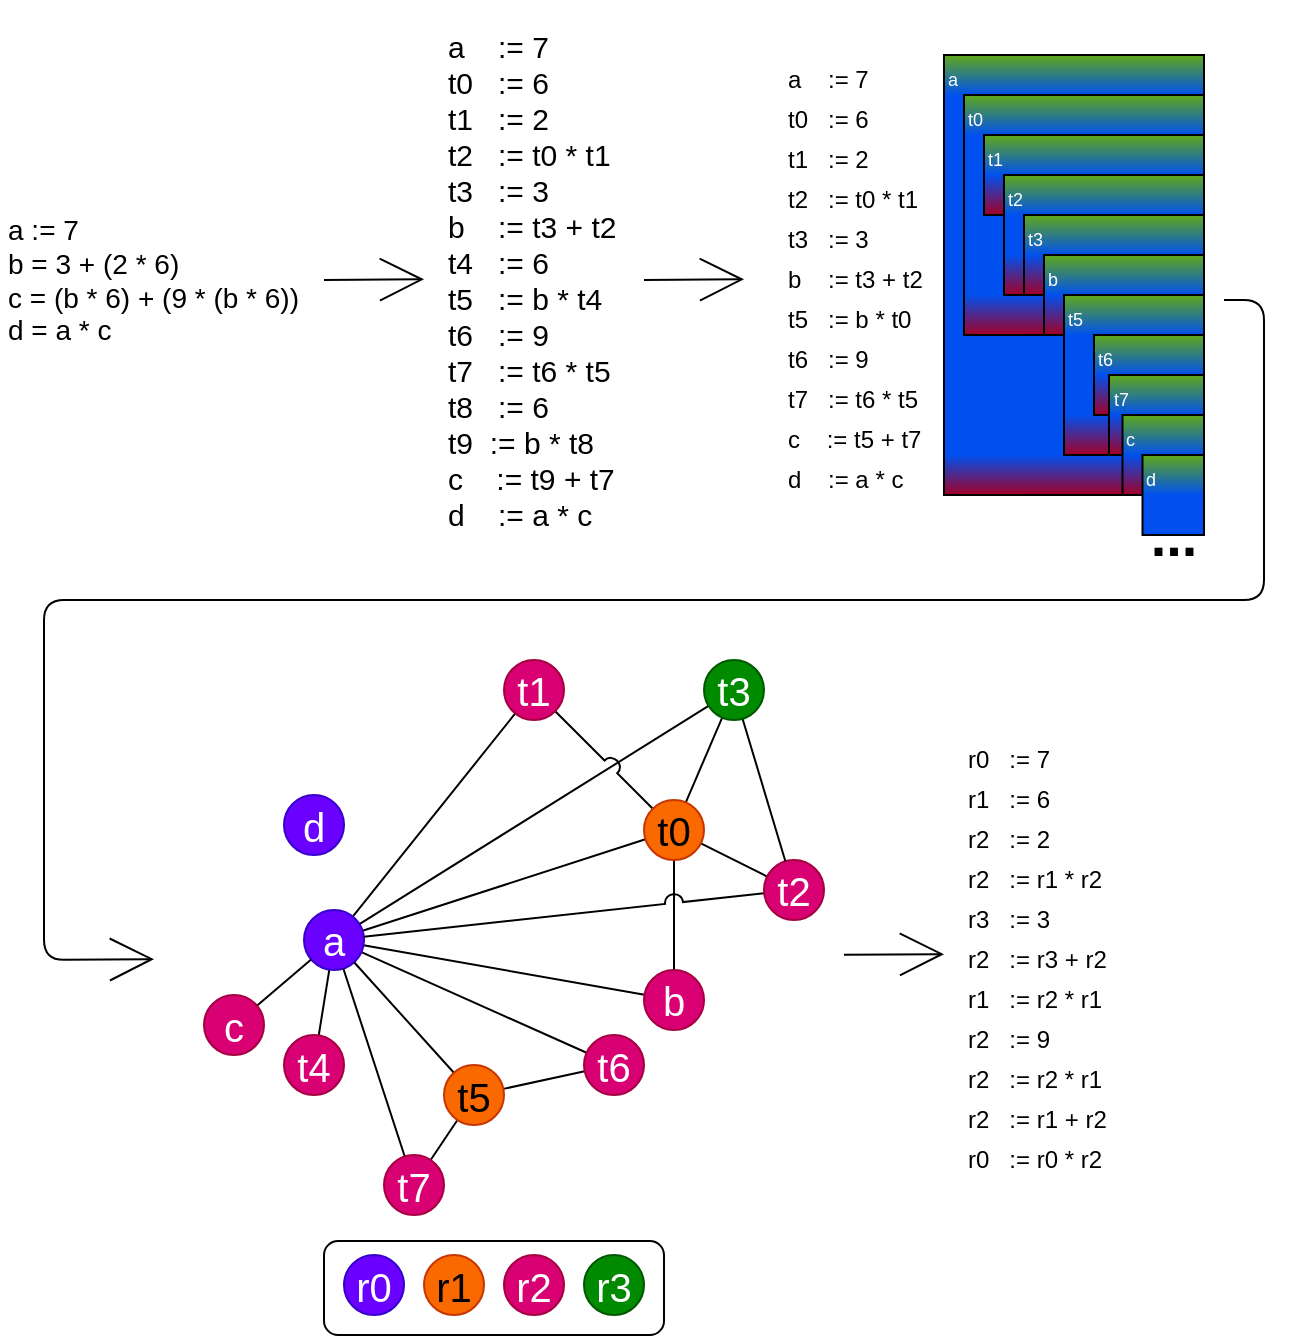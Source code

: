 <mxfile version="13.9.9" type="device"><diagram id="jA36XbMxR3H43F8sUAgM" name="Page-1"><mxGraphModel dx="1936" dy="2066" grid="1" gridSize="10" guides="1" tooltips="1" connect="1" arrows="1" fold="1" page="1" pageScale="1" pageWidth="850" pageHeight="1100" math="0" shadow="0"><root><mxCell id="0"/><mxCell id="1" parent="0"/><mxCell id="167" style="edgeStyle=none;jumpStyle=arc;jumpSize=9;html=1;exitX=1;exitY=0.5;exitDx=0;exitDy=0;fontSize=15;endArrow=open;endFill=0;endSize=20;" parent="1" source="3" edge="1"><mxGeometry relative="1" as="geometry"><mxPoint x="200" y="99.667" as="targetPoint"/></mxGeometry></mxCell><mxCell id="3" value="a := 7&lt;br style=&quot;font-size: 14px;&quot;&gt;b = 3 + (2 * 6)&lt;br style=&quot;font-size: 14px;&quot;&gt;c = (b * 6) + (9 * (b * 6))&amp;nbsp;&lt;br style=&quot;font-size: 14px;&quot;&gt;d = a * c" style="text;html=1;strokeColor=none;fillColor=none;align=left;verticalAlign=middle;whiteSpace=wrap;rounded=0;fontSize=14;" parent="1" vertex="1"><mxGeometry x="-10" y="80" width="160" height="40" as="geometry"/></mxCell><mxCell id="166" style="edgeStyle=none;jumpStyle=arc;jumpSize=9;html=1;exitX=1;exitY=0.5;exitDx=0;exitDy=0;fontSize=15;endArrow=open;endFill=0;endSize=20;" parent="1" source="4" edge="1"><mxGeometry relative="1" as="geometry"><mxPoint x="360" y="99.667" as="targetPoint"/></mxGeometry></mxCell><mxCell id="4" value="a&amp;nbsp; &amp;nbsp; := 7&lt;br style=&quot;font-size: 15px;&quot;&gt;t0&amp;nbsp; &amp;nbsp;:= 6&lt;br style=&quot;font-size: 15px;&quot;&gt;t1&amp;nbsp; &amp;nbsp;:= 2&lt;br style=&quot;font-size: 15px;&quot;&gt;t2&amp;nbsp; &amp;nbsp;:= t0 * t1&lt;br style=&quot;font-size: 15px;&quot;&gt;t3&amp;nbsp; &amp;nbsp;:= 3&lt;br style=&quot;font-size: 15px;&quot;&gt;b&amp;nbsp; &amp;nbsp; := t3 + t2&lt;br style=&quot;font-size: 15px;&quot;&gt;t4&amp;nbsp; &amp;nbsp;:= 6&lt;br style=&quot;font-size: 15px;&quot;&gt;t5&amp;nbsp; &amp;nbsp;:= b * t4&lt;br style=&quot;font-size: 15px;&quot;&gt;t6&amp;nbsp; &amp;nbsp;:= 9&lt;br style=&quot;font-size: 15px;&quot;&gt;t7&amp;nbsp; &amp;nbsp;:= t6 * t5&lt;br style=&quot;font-size: 15px;&quot;&gt;t8&amp;nbsp; &amp;nbsp;:= 6&lt;br style=&quot;font-size: 15px;&quot;&gt;t9&amp;nbsp; := b * t8&lt;br style=&quot;font-size: 15px;&quot;&gt;c&amp;nbsp; &amp;nbsp; := t9 + t7&lt;br style=&quot;font-size: 15px;&quot;&gt;d&amp;nbsp; &amp;nbsp; := a * c" style="text;html=1;strokeColor=none;fillColor=none;align=left;verticalAlign=middle;whiteSpace=wrap;rounded=0;fontSize=15;" parent="1" vertex="1"><mxGeometry x="210" y="-40" width="100" height="280" as="geometry"/></mxCell><mxCell id="20" value="" style="rounded=0;whiteSpace=wrap;html=1;verticalAlign=top;fontSize=9;align=left;fillColor=#60a917;fontColor=#ffffff;strokeColor=none;gradientColor=#0050EF;" parent="1" vertex="1"><mxGeometry x="460" y="-12.5" width="130" height="20" as="geometry"/></mxCell><mxCell id="31" value="..." style="text;html=1;strokeColor=none;fillColor=none;align=center;verticalAlign=bottom;whiteSpace=wrap;rounded=0;fontSize=28;fontStyle=1" parent="1" vertex="1"><mxGeometry x="545" y="217.5" width="60" height="30" as="geometry"/></mxCell><mxCell id="41" style="edgeStyle=none;html=1;fontSize=20;endArrow=none;endFill=0;jumpStyle=arc;jumpSize=9;" parent="1" source="32" target="33" edge="1"><mxGeometry relative="1" as="geometry"/></mxCell><mxCell id="42" style="edgeStyle=none;html=1;fontSize=20;endArrow=none;endFill=0;jumpStyle=arc;jumpSize=9;" parent="1" source="32" target="34" edge="1"><mxGeometry relative="1" as="geometry"/></mxCell><mxCell id="43" style="edgeStyle=none;html=1;fontSize=20;endArrow=none;endFill=0;jumpStyle=arc;jumpSize=9;" parent="1" source="32" target="36" edge="1"><mxGeometry relative="1" as="geometry"/></mxCell><mxCell id="47" style="edgeStyle=none;html=1;fontSize=20;endArrow=none;endFill=0;jumpStyle=arc;jumpSize=9;" parent="1" source="32" target="37" edge="1"><mxGeometry relative="1" as="geometry"/></mxCell><mxCell id="48" style="edgeStyle=none;html=1;fontSize=20;endArrow=none;endFill=0;jumpStyle=arc;jumpSize=9;" parent="1" source="32" target="44" edge="1"><mxGeometry relative="1" as="geometry"/></mxCell><mxCell id="49" style="edgeStyle=none;html=1;fontSize=20;endArrow=none;endFill=0;jumpStyle=arc;jumpSize=9;" parent="1" source="32" target="40" edge="1"><mxGeometry relative="1" as="geometry"/></mxCell><mxCell id="32" value="a" style="ellipse;whiteSpace=wrap;html=1;aspect=fixed;fontSize=20;fillColor=#6a00ff;fontColor=#ffffff;strokeColor=#3700CC;" parent="1" vertex="1"><mxGeometry x="140" y="415" width="30" height="30" as="geometry"/></mxCell><mxCell id="133" style="edgeStyle=none;html=1;fontSize=15;endArrow=none;endFill=0;jumpStyle=arc;jumpSize=9;" parent="1" source="33" target="34" edge="1"><mxGeometry relative="1" as="geometry"/></mxCell><mxCell id="134" style="edgeStyle=none;html=1;fontSize=15;endArrow=none;endFill=0;jumpStyle=arc;jumpSize=9;" parent="1" source="33" target="35" edge="1"><mxGeometry relative="1" as="geometry"/></mxCell><mxCell id="135" style="edgeStyle=none;html=1;fontSize=15;endArrow=none;endFill=0;jumpStyle=arc;jumpSize=9;" parent="1" source="33" target="36" edge="1"><mxGeometry relative="1" as="geometry"/></mxCell><mxCell id="137" style="edgeStyle=none;jumpStyle=arc;jumpSize=9;html=1;fontSize=15;endArrow=none;endFill=0;" parent="1" source="33" target="44" edge="1"><mxGeometry relative="1" as="geometry"/></mxCell><mxCell id="33" value="t0" style="ellipse;whiteSpace=wrap;html=1;aspect=fixed;fontSize=20;fillColor=#fa6800;fontColor=#000000;strokeColor=#C73500;" parent="1" vertex="1"><mxGeometry x="310" y="360" width="30" height="30" as="geometry"/></mxCell><mxCell id="34" value="t1" style="ellipse;whiteSpace=wrap;html=1;aspect=fixed;fontSize=20;fillColor=#d80073;fontColor=#ffffff;strokeColor=#A50040;" parent="1" vertex="1"><mxGeometry x="240" y="290" width="30" height="30" as="geometry"/></mxCell><mxCell id="50" style="edgeStyle=none;html=1;fontSize=20;endArrow=none;endFill=0;jumpStyle=arc;jumpSize=9;" parent="1" source="35" target="32" edge="1"><mxGeometry relative="1" as="geometry"/></mxCell><mxCell id="35" value="t2" style="ellipse;whiteSpace=wrap;html=1;aspect=fixed;fontSize=20;fillColor=#d80073;fontColor=#ffffff;strokeColor=#A50040;" parent="1" vertex="1"><mxGeometry x="370" y="390" width="30" height="30" as="geometry"/></mxCell><mxCell id="136" style="edgeStyle=none;jumpStyle=arc;jumpSize=9;html=1;fontSize=15;endArrow=none;endFill=0;" parent="1" source="36" target="35" edge="1"><mxGeometry relative="1" as="geometry"/></mxCell><mxCell id="36" value="t3" style="ellipse;whiteSpace=wrap;html=1;aspect=fixed;fontSize=20;fillColor=#008a00;fontColor=#ffffff;strokeColor=#005700;" parent="1" vertex="1"><mxGeometry x="340" y="290" width="30" height="30" as="geometry"/></mxCell><mxCell id="37" value="t4" style="ellipse;whiteSpace=wrap;html=1;aspect=fixed;fontSize=20;fillColor=#d80073;fontColor=#ffffff;strokeColor=#A50040;" parent="1" vertex="1"><mxGeometry x="130" y="477.5" width="30" height="30" as="geometry"/></mxCell><mxCell id="52" style="edgeStyle=none;html=1;fontSize=20;endArrow=none;endFill=0;jumpStyle=arc;jumpSize=9;" parent="1" source="38" target="32" edge="1"><mxGeometry relative="1" as="geometry"/></mxCell><mxCell id="138" style="edgeStyle=none;jumpStyle=arc;jumpSize=9;html=1;fontSize=15;endArrow=none;endFill=0;" parent="1" source="38" target="40" edge="1"><mxGeometry relative="1" as="geometry"/></mxCell><mxCell id="139" style="edgeStyle=none;jumpStyle=arc;jumpSize=9;html=1;fontSize=15;endArrow=none;endFill=0;" parent="1" source="38" target="39" edge="1"><mxGeometry relative="1" as="geometry"/></mxCell><mxCell id="38" value="t5" style="ellipse;whiteSpace=wrap;html=1;aspect=fixed;fontSize=20;fillColor=#fa6800;fontColor=#000000;strokeColor=#C73500;" parent="1" vertex="1"><mxGeometry x="210" y="492.5" width="30" height="30" as="geometry"/></mxCell><mxCell id="51" style="edgeStyle=none;html=1;fontSize=20;endArrow=none;endFill=0;jumpStyle=arc;jumpSize=9;" parent="1" source="39" target="32" edge="1"><mxGeometry relative="1" as="geometry"/></mxCell><mxCell id="39" value="t7" style="ellipse;whiteSpace=wrap;html=1;aspect=fixed;fontSize=20;fillColor=#d80073;fontColor=#ffffff;strokeColor=#A50040;" parent="1" vertex="1"><mxGeometry x="180" y="537.5" width="30" height="30" as="geometry"/></mxCell><mxCell id="40" value="t6" style="ellipse;whiteSpace=wrap;html=1;aspect=fixed;fontSize=20;fillColor=#d80073;fontColor=#ffffff;strokeColor=#A50040;" parent="1" vertex="1"><mxGeometry x="280" y="477.5" width="30" height="30" as="geometry"/></mxCell><mxCell id="44" value="b" style="ellipse;whiteSpace=wrap;html=1;aspect=fixed;fontSize=20;fillColor=#d80073;fontColor=#ffffff;strokeColor=#A50040;" parent="1" vertex="1"><mxGeometry x="310" y="445" width="30" height="30" as="geometry"/></mxCell><mxCell id="55" style="edgeStyle=none;html=1;fontSize=20;endArrow=none;endFill=0;jumpStyle=arc;jumpSize=9;" parent="1" source="45" target="32" edge="1"><mxGeometry relative="1" as="geometry"/></mxCell><mxCell id="45" value="c" style="ellipse;whiteSpace=wrap;html=1;aspect=fixed;fontSize=20;fillColor=#d80073;fontColor=#ffffff;strokeColor=#A50040;" parent="1" vertex="1"><mxGeometry x="90" y="457.5" width="30" height="30" as="geometry"/></mxCell><mxCell id="46" value="d" style="ellipse;whiteSpace=wrap;html=1;aspect=fixed;fontSize=20;fillColor=#6a00ff;fontColor=#ffffff;strokeColor=#3700CC;" parent="1" vertex="1"><mxGeometry x="130" y="357.5" width="30" height="30" as="geometry"/></mxCell><mxCell id="62" value="&lt;span style=&quot;font-size: 12px;&quot;&gt;a&amp;nbsp; &amp;nbsp; := 7&lt;/span&gt;" style="text;html=1;strokeColor=none;fillColor=none;align=left;verticalAlign=middle;whiteSpace=wrap;rounded=0;fontSize=15;" parent="1" vertex="1"><mxGeometry x="380" y="-12.5" width="70" height="20" as="geometry"/></mxCell><mxCell id="63" value="&lt;span style=&quot;font-size: 12px&quot;&gt;t0&amp;nbsp; &amp;nbsp;:= 6&lt;/span&gt;" style="text;html=1;strokeColor=none;fillColor=none;align=left;verticalAlign=middle;whiteSpace=wrap;rounded=0;fontSize=15;" parent="1" vertex="1"><mxGeometry x="380" y="7.5" width="70" height="20" as="geometry"/></mxCell><mxCell id="64" value="&lt;span style=&quot;font-size: 12px&quot;&gt;t1&amp;nbsp; &amp;nbsp;:= 2&lt;/span&gt;" style="text;html=1;strokeColor=none;fillColor=none;align=left;verticalAlign=middle;whiteSpace=wrap;rounded=0;fontSize=15;" parent="1" vertex="1"><mxGeometry x="380" y="27.5" width="70" height="20" as="geometry"/></mxCell><mxCell id="65" value="&lt;span style=&quot;font-size: 12px&quot;&gt;t2&amp;nbsp; &amp;nbsp;:= t0 * t1&lt;/span&gt;" style="text;html=1;strokeColor=none;fillColor=none;align=left;verticalAlign=middle;whiteSpace=wrap;rounded=0;fontSize=15;" parent="1" vertex="1"><mxGeometry x="380" y="47.5" width="70" height="20" as="geometry"/></mxCell><mxCell id="66" value="&lt;span style=&quot;font-size: 12px&quot;&gt;t3&amp;nbsp; &amp;nbsp;:= 3&lt;/span&gt;" style="text;html=1;strokeColor=none;fillColor=none;align=left;verticalAlign=middle;whiteSpace=wrap;rounded=0;fontSize=15;" parent="1" vertex="1"><mxGeometry x="380" y="67.5" width="70" height="20" as="geometry"/></mxCell><mxCell id="67" value="&lt;span style=&quot;font-size: 12px&quot;&gt;b&amp;nbsp; &amp;nbsp; := t3 + t2&lt;/span&gt;" style="text;html=1;strokeColor=none;fillColor=none;align=left;verticalAlign=middle;whiteSpace=wrap;rounded=0;fontSize=15;" parent="1" vertex="1"><mxGeometry x="380" y="87.5" width="70" height="20" as="geometry"/></mxCell><mxCell id="68" value="&lt;span style=&quot;font-size: 12px&quot;&gt;t5&amp;nbsp; &amp;nbsp;:= b * t0&lt;/span&gt;" style="text;html=1;strokeColor=none;fillColor=none;align=left;verticalAlign=middle;whiteSpace=wrap;rounded=0;fontSize=15;" parent="1" vertex="1"><mxGeometry x="380" y="107.5" width="70" height="20" as="geometry"/></mxCell><mxCell id="69" value="&lt;span style=&quot;font-size: 12px&quot;&gt;t6&amp;nbsp; &amp;nbsp;:= 9&lt;/span&gt;" style="text;html=1;strokeColor=none;fillColor=none;align=left;verticalAlign=middle;whiteSpace=wrap;rounded=0;fontSize=15;" parent="1" vertex="1"><mxGeometry x="380" y="127.5" width="70" height="20" as="geometry"/></mxCell><mxCell id="70" value="&lt;span style=&quot;font-size: 12px&quot;&gt;t7&amp;nbsp; &amp;nbsp;:= t6 * t5&lt;/span&gt;" style="text;html=1;strokeColor=none;fillColor=none;align=left;verticalAlign=middle;whiteSpace=wrap;rounded=0;fontSize=15;" parent="1" vertex="1"><mxGeometry x="380" y="147.5" width="70" height="20" as="geometry"/></mxCell><mxCell id="71" value="&lt;span style=&quot;font-size: 12px&quot;&gt;c&amp;nbsp; &amp;nbsp; := t5 + t7&lt;/span&gt;" style="text;html=1;strokeColor=none;fillColor=none;align=left;verticalAlign=middle;whiteSpace=wrap;rounded=0;fontSize=15;" parent="1" vertex="1"><mxGeometry x="380" y="167.5" width="70" height="20" as="geometry"/></mxCell><mxCell id="72" value="&lt;span style=&quot;font-size: 12px&quot;&gt;d&amp;nbsp; &amp;nbsp; := a * c&lt;/span&gt;" style="text;html=1;strokeColor=none;fillColor=none;align=left;verticalAlign=middle;whiteSpace=wrap;rounded=0;fontSize=15;" parent="1" vertex="1"><mxGeometry x="380" y="187.5" width="70" height="20" as="geometry"/></mxCell><mxCell id="73" value="" style="rounded=0;whiteSpace=wrap;html=1;verticalAlign=top;fontSize=9;align=left;fillColor=#0050ef;fontColor=#ffffff;strokeColor=none;" parent="1" vertex="1"><mxGeometry x="460" y="7.5" width="130" height="180" as="geometry"/></mxCell><mxCell id="74" value="" style="rounded=0;whiteSpace=wrap;html=1;verticalAlign=top;fontSize=9;align=left;fillColor=#a20025;fontColor=#ffffff;strokeColor=none;gradientColor=#0050EF;gradientDirection=north;" parent="1" vertex="1"><mxGeometry x="460" y="187.5" width="130" height="20" as="geometry"/></mxCell><mxCell id="83" value="a" style="rounded=0;whiteSpace=wrap;html=1;verticalAlign=top;fontSize=9;align=left;fillColor=none;fontColor=#ffffff;strokeColor=#000000;" parent="1" vertex="1"><mxGeometry x="460" y="-12.5" width="130" height="220" as="geometry"/></mxCell><mxCell id="84" value="" style="rounded=0;whiteSpace=wrap;html=1;verticalAlign=top;fontSize=9;align=left;fillColor=#60a917;fontColor=#ffffff;strokeColor=none;gradientColor=#0050EF;" parent="1" vertex="1"><mxGeometry x="470" y="7.5" width="120" height="20" as="geometry"/></mxCell><mxCell id="85" value="" style="rounded=0;whiteSpace=wrap;html=1;verticalAlign=top;fontSize=9;align=left;fillColor=#0050ef;fontColor=#ffffff;strokeColor=none;" parent="1" vertex="1"><mxGeometry x="470" y="27.5" width="120" height="80" as="geometry"/></mxCell><mxCell id="86" value="" style="rounded=0;whiteSpace=wrap;html=1;verticalAlign=top;fontSize=9;align=left;fillColor=#a20025;fontColor=#ffffff;strokeColor=none;gradientColor=#0050EF;gradientDirection=north;" parent="1" vertex="1"><mxGeometry x="470" y="107.5" width="120" height="20" as="geometry"/></mxCell><mxCell id="87" value="t0" style="rounded=0;whiteSpace=wrap;html=1;verticalAlign=top;fontSize=9;align=left;fillColor=none;fontColor=#ffffff;strokeColor=#000000;" parent="1" vertex="1"><mxGeometry x="470" y="7.5" width="120" height="120" as="geometry"/></mxCell><mxCell id="88" value="" style="rounded=0;whiteSpace=wrap;html=1;verticalAlign=top;fontSize=9;align=left;fillColor=#60a917;fontColor=#ffffff;strokeColor=none;gradientColor=#0050EF;" parent="1" vertex="1"><mxGeometry x="480" y="27.5" width="110" height="20" as="geometry"/></mxCell><mxCell id="90" value="" style="rounded=0;whiteSpace=wrap;html=1;verticalAlign=top;fontSize=9;align=left;fillColor=#a20025;fontColor=#ffffff;strokeColor=none;gradientColor=#0050EF;gradientDirection=north;" parent="1" vertex="1"><mxGeometry x="480" y="47.5" width="110" height="20" as="geometry"/></mxCell><mxCell id="91" value="t1" style="rounded=0;whiteSpace=wrap;html=1;verticalAlign=top;fontSize=9;align=left;fillColor=none;fontColor=#ffffff;strokeColor=#000000;" parent="1" vertex="1"><mxGeometry x="480" y="27.5" width="110" height="40" as="geometry"/></mxCell><mxCell id="103" value="" style="rounded=0;whiteSpace=wrap;html=1;verticalAlign=top;fontSize=9;align=left;fillColor=#60a917;fontColor=#ffffff;strokeColor=none;gradientColor=#0050EF;" parent="1" vertex="1"><mxGeometry x="490" y="47.5" width="100" height="20" as="geometry"/></mxCell><mxCell id="104" value="" style="rounded=0;whiteSpace=wrap;html=1;verticalAlign=top;fontSize=9;align=left;fillColor=#0050ef;fontColor=#ffffff;strokeColor=none;" parent="1" vertex="1"><mxGeometry x="490" y="67.5" width="100" height="20" as="geometry"/></mxCell><mxCell id="105" value="" style="rounded=0;whiteSpace=wrap;html=1;verticalAlign=top;fontSize=9;align=left;fillColor=#a20025;fontColor=#ffffff;strokeColor=none;gradientColor=#0050EF;gradientDirection=north;" parent="1" vertex="1"><mxGeometry x="490" y="87.5" width="100" height="20" as="geometry"/></mxCell><mxCell id="106" value="t2" style="rounded=0;whiteSpace=wrap;html=1;verticalAlign=top;fontSize=9;align=left;fillColor=none;fontColor=#ffffff;strokeColor=#000000;" parent="1" vertex="1"><mxGeometry x="490" y="47.5" width="100" height="60" as="geometry"/></mxCell><mxCell id="107" value="" style="rounded=0;whiteSpace=wrap;html=1;verticalAlign=top;fontSize=9;align=left;fillColor=#60a917;fontColor=#ffffff;strokeColor=none;gradientColor=#0050EF;" parent="1" vertex="1"><mxGeometry x="500" y="67.5" width="90" height="20" as="geometry"/></mxCell><mxCell id="109" value="" style="rounded=0;whiteSpace=wrap;html=1;verticalAlign=top;fontSize=9;align=left;fillColor=#a20025;fontColor=#ffffff;strokeColor=none;gradientColor=#0050EF;gradientDirection=north;" parent="1" vertex="1"><mxGeometry x="500" y="87.5" width="90" height="20" as="geometry"/></mxCell><mxCell id="110" value="t3" style="rounded=0;whiteSpace=wrap;html=1;verticalAlign=top;fontSize=9;align=left;fillColor=none;fontColor=#ffffff;strokeColor=#000000;" parent="1" vertex="1"><mxGeometry x="500" y="67.5" width="90" height="40" as="geometry"/></mxCell><mxCell id="111" value="" style="rounded=0;whiteSpace=wrap;html=1;verticalAlign=top;fontSize=9;align=left;fillColor=#60a917;fontColor=#ffffff;strokeColor=none;gradientColor=#0050EF;" parent="1" vertex="1"><mxGeometry x="510" y="87.5" width="80" height="20" as="geometry"/></mxCell><mxCell id="113" value="" style="rounded=0;whiteSpace=wrap;html=1;verticalAlign=top;fontSize=9;align=left;fillColor=#a20025;fontColor=#ffffff;strokeColor=none;gradientColor=#0050EF;gradientDirection=north;" parent="1" vertex="1"><mxGeometry x="510" y="107.5" width="80" height="20" as="geometry"/></mxCell><mxCell id="114" value="b" style="rounded=0;whiteSpace=wrap;html=1;verticalAlign=top;fontSize=9;align=left;fillColor=none;fontColor=#ffffff;strokeColor=#000000;" parent="1" vertex="1"><mxGeometry x="510" y="87.5" width="80" height="40" as="geometry"/></mxCell><mxCell id="115" value="" style="rounded=0;whiteSpace=wrap;html=1;verticalAlign=top;fontSize=9;align=left;fillColor=#60a917;fontColor=#ffffff;strokeColor=none;gradientColor=#0050EF;" parent="1" vertex="1"><mxGeometry x="520" y="107.5" width="70" height="20" as="geometry"/></mxCell><mxCell id="116" value="" style="rounded=0;whiteSpace=wrap;html=1;verticalAlign=top;fontSize=9;align=left;fillColor=#0050ef;fontColor=#ffffff;strokeColor=none;" parent="1" vertex="1"><mxGeometry x="520" y="127.5" width="70" height="20" as="geometry"/></mxCell><mxCell id="117" value="" style="rounded=0;whiteSpace=wrap;html=1;verticalAlign=top;fontSize=9;align=left;fillColor=#a20025;fontColor=#ffffff;strokeColor=none;gradientColor=#0050EF;gradientDirection=north;" parent="1" vertex="1"><mxGeometry x="520" y="167.5" width="70" height="20" as="geometry"/></mxCell><mxCell id="118" value="t5" style="rounded=0;whiteSpace=wrap;html=1;verticalAlign=top;fontSize=9;align=left;fillColor=none;fontColor=#ffffff;strokeColor=#000000;" parent="1" vertex="1"><mxGeometry x="520" y="107.5" width="70" height="80" as="geometry"/></mxCell><mxCell id="119" value="" style="rounded=0;whiteSpace=wrap;html=1;verticalAlign=top;fontSize=9;align=left;fillColor=#60a917;fontColor=#ffffff;strokeColor=none;gradientColor=#0050EF;" parent="1" vertex="1"><mxGeometry x="535" y="127.5" width="55" height="20" as="geometry"/></mxCell><mxCell id="121" value="" style="rounded=0;whiteSpace=wrap;html=1;verticalAlign=top;fontSize=9;align=left;fillColor=#a20025;fontColor=#ffffff;strokeColor=none;gradientColor=#0050EF;gradientDirection=north;" parent="1" vertex="1"><mxGeometry x="535" y="147.5" width="55" height="20" as="geometry"/></mxCell><mxCell id="122" value="t6" style="rounded=0;whiteSpace=wrap;html=1;verticalAlign=top;fontSize=9;align=left;fillColor=none;fontColor=#ffffff;strokeColor=#000000;" parent="1" vertex="1"><mxGeometry x="535" y="127.5" width="55" height="40" as="geometry"/></mxCell><mxCell id="124" value="" style="rounded=0;whiteSpace=wrap;html=1;verticalAlign=top;fontSize=9;align=left;fillColor=#60a917;fontColor=#ffffff;strokeColor=none;gradientColor=#0050EF;" parent="1" vertex="1"><mxGeometry x="542.5" y="147.5" width="47.5" height="20" as="geometry"/></mxCell><mxCell id="125" value="" style="rounded=0;whiteSpace=wrap;html=1;verticalAlign=top;fontSize=9;align=left;fillColor=#a20025;fontColor=#ffffff;strokeColor=none;gradientColor=#0050EF;gradientDirection=north;" parent="1" vertex="1"><mxGeometry x="542.5" y="167.5" width="47.5" height="20" as="geometry"/></mxCell><mxCell id="126" value="t7" style="rounded=0;whiteSpace=wrap;html=1;verticalAlign=top;fontSize=9;align=left;fillColor=none;fontColor=#ffffff;strokeColor=#000000;" parent="1" vertex="1"><mxGeometry x="542.5" y="147.5" width="47.5" height="40" as="geometry"/></mxCell><mxCell id="127" value="" style="rounded=0;whiteSpace=wrap;html=1;verticalAlign=top;fontSize=9;align=left;fillColor=#60a917;fontColor=#ffffff;strokeColor=none;gradientColor=#0050EF;" parent="1" vertex="1"><mxGeometry x="549.25" y="167.5" width="40.75" height="20" as="geometry"/></mxCell><mxCell id="128" value="" style="rounded=0;whiteSpace=wrap;html=1;verticalAlign=top;fontSize=9;align=left;fillColor=#a20025;fontColor=#ffffff;strokeColor=none;gradientColor=#0050EF;gradientDirection=north;" parent="1" vertex="1"><mxGeometry x="549.25" y="187.5" width="40.75" height="20" as="geometry"/></mxCell><mxCell id="129" value="c" style="rounded=0;whiteSpace=wrap;html=1;verticalAlign=top;fontSize=9;align=left;fillColor=none;fontColor=#ffffff;strokeColor=#000000;" parent="1" vertex="1"><mxGeometry x="549.25" y="167.5" width="40.75" height="40" as="geometry"/></mxCell><mxCell id="130" value="" style="rounded=0;whiteSpace=wrap;html=1;verticalAlign=top;fontSize=9;align=left;fillColor=#60a917;fontColor=#ffffff;strokeColor=none;gradientColor=#0050EF;" parent="1" vertex="1"><mxGeometry x="559.25" y="187.5" width="30.75" height="20" as="geometry"/></mxCell><mxCell id="131" value="" style="rounded=0;whiteSpace=wrap;html=1;verticalAlign=top;fontSize=9;align=left;fillColor=#0050EF;fontColor=#ffffff;strokeColor=none;gradientColor=#0050EF;gradientDirection=north;" parent="1" vertex="1"><mxGeometry x="559.25" y="207.5" width="30.75" height="20" as="geometry"/></mxCell><mxCell id="132" value="d" style="rounded=0;whiteSpace=wrap;html=1;verticalAlign=top;fontSize=9;align=left;fillColor=none;fontColor=#ffffff;strokeColor=#000000;" parent="1" vertex="1"><mxGeometry x="559.25" y="187.5" width="30.75" height="40" as="geometry"/></mxCell><mxCell id="140" value="&lt;span style=&quot;font-size: 12px&quot;&gt;r0&amp;nbsp; &amp;nbsp;:= 7&lt;/span&gt;" style="text;html=1;strokeColor=none;fillColor=none;align=left;verticalAlign=middle;whiteSpace=wrap;rounded=0;fontSize=15;" parent="1" vertex="1"><mxGeometry x="470" y="327.5" width="70" height="20" as="geometry"/></mxCell><mxCell id="141" value="&lt;span style=&quot;font-size: 12px&quot;&gt;r1&amp;nbsp; &amp;nbsp;:= 6&lt;/span&gt;" style="text;html=1;strokeColor=none;fillColor=none;align=left;verticalAlign=middle;whiteSpace=wrap;rounded=0;fontSize=15;" parent="1" vertex="1"><mxGeometry x="470" y="347.5" width="70" height="20" as="geometry"/></mxCell><mxCell id="142" value="&lt;span style=&quot;font-size: 12px&quot;&gt;r2&amp;nbsp; &amp;nbsp;:= 2&lt;/span&gt;" style="text;html=1;strokeColor=none;fillColor=none;align=left;verticalAlign=middle;whiteSpace=wrap;rounded=0;fontSize=15;" parent="1" vertex="1"><mxGeometry x="470" y="367.5" width="70" height="20" as="geometry"/></mxCell><mxCell id="143" value="&lt;span style=&quot;font-size: 12px&quot;&gt;r2&amp;nbsp; &amp;nbsp;:= r1 * r2&lt;/span&gt;" style="text;html=1;strokeColor=none;fillColor=none;align=left;verticalAlign=middle;whiteSpace=wrap;rounded=0;fontSize=15;" parent="1" vertex="1"><mxGeometry x="470" y="387.5" width="80" height="20" as="geometry"/></mxCell><mxCell id="144" value="&lt;span style=&quot;font-size: 12px&quot;&gt;r3&amp;nbsp; &amp;nbsp;:= 3&lt;/span&gt;" style="text;html=1;strokeColor=none;fillColor=none;align=left;verticalAlign=middle;whiteSpace=wrap;rounded=0;fontSize=15;" parent="1" vertex="1"><mxGeometry x="470" y="407.5" width="70" height="20" as="geometry"/></mxCell><mxCell id="145" value="&lt;span style=&quot;font-size: 12px&quot;&gt;r2&amp;nbsp; &amp;nbsp;:= r3 + r2&lt;/span&gt;" style="text;html=1;strokeColor=none;fillColor=none;align=left;verticalAlign=middle;whiteSpace=wrap;rounded=0;fontSize=15;" parent="1" vertex="1"><mxGeometry x="470" y="427.5" width="90" height="20" as="geometry"/></mxCell><mxCell id="146" value="&lt;span style=&quot;font-size: 12px&quot;&gt;r1&amp;nbsp; &amp;nbsp;:= r2 * r1&lt;/span&gt;" style="text;html=1;strokeColor=none;fillColor=none;align=left;verticalAlign=middle;whiteSpace=wrap;rounded=0;fontSize=15;" parent="1" vertex="1"><mxGeometry x="470" y="447.5" width="80" height="20" as="geometry"/></mxCell><mxCell id="147" value="&lt;span style=&quot;font-size: 12px&quot;&gt;r2&amp;nbsp; &amp;nbsp;:= 9&lt;/span&gt;" style="text;html=1;strokeColor=none;fillColor=none;align=left;verticalAlign=middle;whiteSpace=wrap;rounded=0;fontSize=15;" parent="1" vertex="1"><mxGeometry x="470" y="467.5" width="70" height="20" as="geometry"/></mxCell><mxCell id="148" value="&lt;span style=&quot;font-size: 12px&quot;&gt;r2&amp;nbsp; &amp;nbsp;:= r2 * r1&lt;/span&gt;" style="text;html=1;strokeColor=none;fillColor=none;align=left;verticalAlign=middle;whiteSpace=wrap;rounded=0;fontSize=15;" parent="1" vertex="1"><mxGeometry x="470" y="487.5" width="80" height="20" as="geometry"/></mxCell><mxCell id="149" value="&lt;span style=&quot;font-size: 12px&quot;&gt;r2&amp;nbsp; &amp;nbsp;:= r1 + r2&lt;/span&gt;" style="text;html=1;strokeColor=none;fillColor=none;align=left;verticalAlign=middle;whiteSpace=wrap;rounded=0;fontSize=15;" parent="1" vertex="1"><mxGeometry x="470" y="507.5" width="80" height="20" as="geometry"/></mxCell><mxCell id="150" value="&lt;span style=&quot;font-size: 12px&quot;&gt;r0&amp;nbsp; &amp;nbsp;:= r0 * r2&lt;/span&gt;" style="text;html=1;strokeColor=none;fillColor=none;align=left;verticalAlign=middle;whiteSpace=wrap;rounded=0;fontSize=15;" parent="1" vertex="1"><mxGeometry x="470" y="527.5" width="80" height="20" as="geometry"/></mxCell><mxCell id="151" value="r0" style="ellipse;whiteSpace=wrap;html=1;aspect=fixed;fontSize=20;fillColor=#6a00ff;fontColor=#ffffff;strokeColor=#3700CC;" parent="1" vertex="1"><mxGeometry x="160" y="587.5" width="30" height="30" as="geometry"/></mxCell><mxCell id="152" value="r2" style="ellipse;whiteSpace=wrap;html=1;aspect=fixed;fontSize=20;fillColor=#d80073;fontColor=#ffffff;strokeColor=#A50040;" parent="1" vertex="1"><mxGeometry x="240" y="587.5" width="30" height="30" as="geometry"/></mxCell><mxCell id="153" value="r1" style="ellipse;whiteSpace=wrap;html=1;aspect=fixed;fontSize=20;fillColor=#fa6800;fontColor=#000000;strokeColor=#C73500;" parent="1" vertex="1"><mxGeometry x="200" y="587.5" width="30" height="30" as="geometry"/></mxCell><mxCell id="154" value="r3" style="ellipse;whiteSpace=wrap;html=1;aspect=fixed;fontSize=20;fillColor=#008a00;fontColor=#ffffff;strokeColor=#005700;" parent="1" vertex="1"><mxGeometry x="280" y="587.5" width="30" height="30" as="geometry"/></mxCell><mxCell id="168" style="edgeStyle=none;jumpStyle=arc;jumpSize=9;html=1;fontSize=15;endArrow=open;endFill=0;endSize=20;" parent="1" edge="1"><mxGeometry relative="1" as="geometry"><mxPoint x="65" y="439.587" as="targetPoint"/><mxPoint x="600" y="110" as="sourcePoint"/><Array as="points"><mxPoint x="620" y="110"/><mxPoint x="620" y="260"/><mxPoint x="10" y="260"/><mxPoint x="10" y="440"/></Array></mxGeometry></mxCell><mxCell id="169" value="" style="rounded=1;whiteSpace=wrap;html=1;fontSize=15;gradientDirection=north;fillColor=none;strokeColor=#000000;" parent="1" vertex="1"><mxGeometry x="150" y="580.5" width="170" height="47" as="geometry"/></mxCell><mxCell id="171" style="edgeStyle=none;jumpStyle=arc;jumpSize=9;html=1;exitX=1;exitY=0.5;exitDx=0;exitDy=0;fontSize=15;endArrow=open;endFill=0;endSize=20;" parent="1" edge="1"><mxGeometry relative="1" as="geometry"><mxPoint x="460" y="437.087" as="targetPoint"/><mxPoint x="410" y="437.42" as="sourcePoint"/></mxGeometry></mxCell></root></mxGraphModel></diagram></mxfile>
